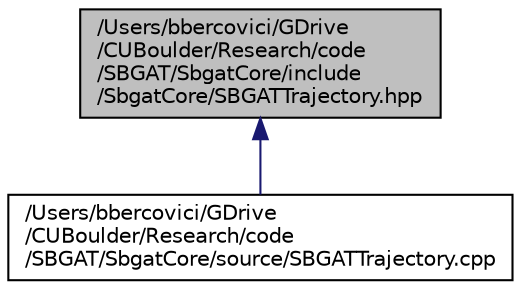 digraph "/Users/bbercovici/GDrive/CUBoulder/Research/code/SBGAT/SbgatCore/include/SbgatCore/SBGATTrajectory.hpp"
{
  edge [fontname="Helvetica",fontsize="10",labelfontname="Helvetica",labelfontsize="10"];
  node [fontname="Helvetica",fontsize="10",shape=record];
  Node3 [label="/Users/bbercovici/GDrive\l/CUBoulder/Research/code\l/SBGAT/SbgatCore/include\l/SbgatCore/SBGATTrajectory.hpp",height=0.2,width=0.4,color="black", fillcolor="grey75", style="filled", fontcolor="black"];
  Node3 -> Node4 [dir="back",color="midnightblue",fontsize="10",style="solid",fontname="Helvetica"];
  Node4 [label="/Users/bbercovici/GDrive\l/CUBoulder/Research/code\l/SBGAT/SbgatCore/source/SBGATTrajectory.cpp",height=0.2,width=0.4,color="black", fillcolor="white", style="filled",URL="$_s_b_g_a_t_trajectory_8cpp.html"];
}
